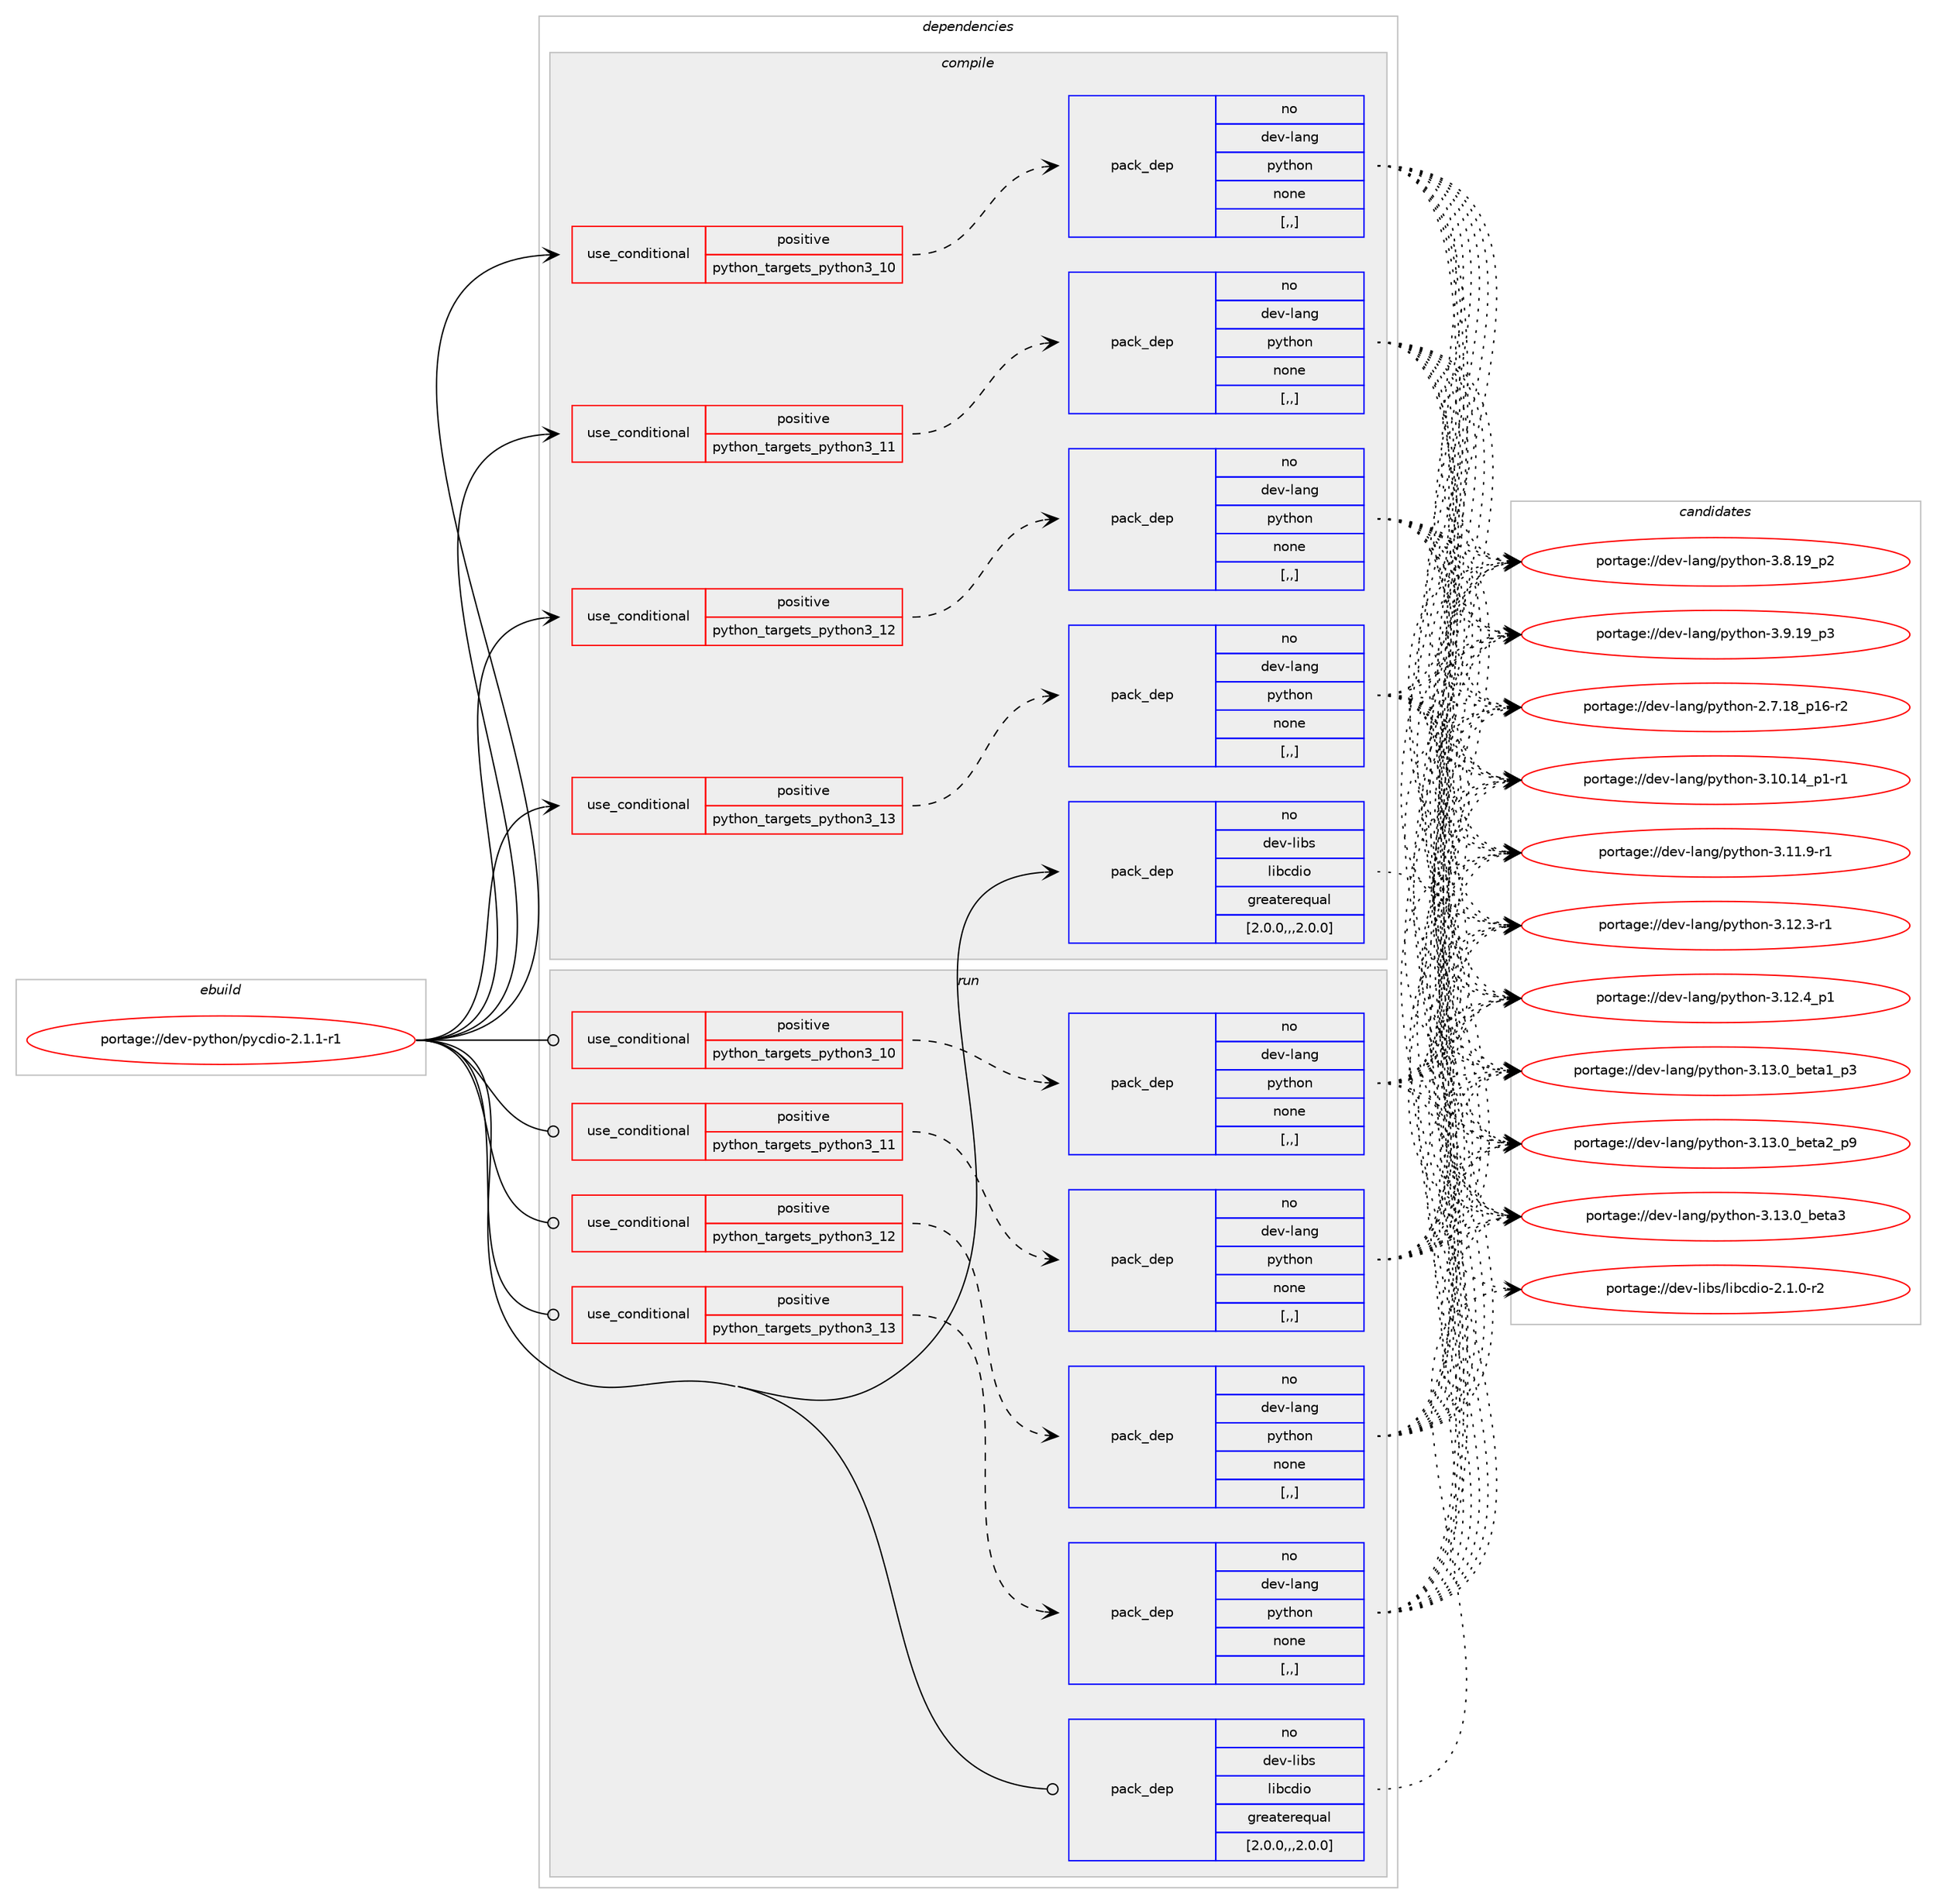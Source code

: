 digraph prolog {

# *************
# Graph options
# *************

newrank=true;
concentrate=true;
compound=true;
graph [rankdir=LR,fontname=Helvetica,fontsize=10,ranksep=1.5];#, ranksep=2.5, nodesep=0.2];
edge  [arrowhead=vee];
node  [fontname=Helvetica,fontsize=10];

# **********
# The ebuild
# **********

subgraph cluster_leftcol {
color=gray;
rank=same;
label=<<i>ebuild</i>>;
id [label="portage://dev-python/pycdio-2.1.1-r1", color=red, width=4, href="../dev-python/pycdio-2.1.1-r1.svg"];
}

# ****************
# The dependencies
# ****************

subgraph cluster_midcol {
color=gray;
label=<<i>dependencies</i>>;
subgraph cluster_compile {
fillcolor="#eeeeee";
style=filled;
label=<<i>compile</i>>;
subgraph cond35530 {
dependency152168 [label=<<TABLE BORDER="0" CELLBORDER="1" CELLSPACING="0" CELLPADDING="4"><TR><TD ROWSPAN="3" CELLPADDING="10">use_conditional</TD></TR><TR><TD>positive</TD></TR><TR><TD>python_targets_python3_10</TD></TR></TABLE>>, shape=none, color=red];
subgraph pack115421 {
dependency152169 [label=<<TABLE BORDER="0" CELLBORDER="1" CELLSPACING="0" CELLPADDING="4" WIDTH="220"><TR><TD ROWSPAN="6" CELLPADDING="30">pack_dep</TD></TR><TR><TD WIDTH="110">no</TD></TR><TR><TD>dev-lang</TD></TR><TR><TD>python</TD></TR><TR><TD>none</TD></TR><TR><TD>[,,]</TD></TR></TABLE>>, shape=none, color=blue];
}
dependency152168:e -> dependency152169:w [weight=20,style="dashed",arrowhead="vee"];
}
id:e -> dependency152168:w [weight=20,style="solid",arrowhead="vee"];
subgraph cond35531 {
dependency152170 [label=<<TABLE BORDER="0" CELLBORDER="1" CELLSPACING="0" CELLPADDING="4"><TR><TD ROWSPAN="3" CELLPADDING="10">use_conditional</TD></TR><TR><TD>positive</TD></TR><TR><TD>python_targets_python3_11</TD></TR></TABLE>>, shape=none, color=red];
subgraph pack115422 {
dependency152171 [label=<<TABLE BORDER="0" CELLBORDER="1" CELLSPACING="0" CELLPADDING="4" WIDTH="220"><TR><TD ROWSPAN="6" CELLPADDING="30">pack_dep</TD></TR><TR><TD WIDTH="110">no</TD></TR><TR><TD>dev-lang</TD></TR><TR><TD>python</TD></TR><TR><TD>none</TD></TR><TR><TD>[,,]</TD></TR></TABLE>>, shape=none, color=blue];
}
dependency152170:e -> dependency152171:w [weight=20,style="dashed",arrowhead="vee"];
}
id:e -> dependency152170:w [weight=20,style="solid",arrowhead="vee"];
subgraph cond35532 {
dependency152172 [label=<<TABLE BORDER="0" CELLBORDER="1" CELLSPACING="0" CELLPADDING="4"><TR><TD ROWSPAN="3" CELLPADDING="10">use_conditional</TD></TR><TR><TD>positive</TD></TR><TR><TD>python_targets_python3_12</TD></TR></TABLE>>, shape=none, color=red];
subgraph pack115423 {
dependency152173 [label=<<TABLE BORDER="0" CELLBORDER="1" CELLSPACING="0" CELLPADDING="4" WIDTH="220"><TR><TD ROWSPAN="6" CELLPADDING="30">pack_dep</TD></TR><TR><TD WIDTH="110">no</TD></TR><TR><TD>dev-lang</TD></TR><TR><TD>python</TD></TR><TR><TD>none</TD></TR><TR><TD>[,,]</TD></TR></TABLE>>, shape=none, color=blue];
}
dependency152172:e -> dependency152173:w [weight=20,style="dashed",arrowhead="vee"];
}
id:e -> dependency152172:w [weight=20,style="solid",arrowhead="vee"];
subgraph cond35533 {
dependency152174 [label=<<TABLE BORDER="0" CELLBORDER="1" CELLSPACING="0" CELLPADDING="4"><TR><TD ROWSPAN="3" CELLPADDING="10">use_conditional</TD></TR><TR><TD>positive</TD></TR><TR><TD>python_targets_python3_13</TD></TR></TABLE>>, shape=none, color=red];
subgraph pack115424 {
dependency152175 [label=<<TABLE BORDER="0" CELLBORDER="1" CELLSPACING="0" CELLPADDING="4" WIDTH="220"><TR><TD ROWSPAN="6" CELLPADDING="30">pack_dep</TD></TR><TR><TD WIDTH="110">no</TD></TR><TR><TD>dev-lang</TD></TR><TR><TD>python</TD></TR><TR><TD>none</TD></TR><TR><TD>[,,]</TD></TR></TABLE>>, shape=none, color=blue];
}
dependency152174:e -> dependency152175:w [weight=20,style="dashed",arrowhead="vee"];
}
id:e -> dependency152174:w [weight=20,style="solid",arrowhead="vee"];
subgraph pack115425 {
dependency152176 [label=<<TABLE BORDER="0" CELLBORDER="1" CELLSPACING="0" CELLPADDING="4" WIDTH="220"><TR><TD ROWSPAN="6" CELLPADDING="30">pack_dep</TD></TR><TR><TD WIDTH="110">no</TD></TR><TR><TD>dev-libs</TD></TR><TR><TD>libcdio</TD></TR><TR><TD>greaterequal</TD></TR><TR><TD>[2.0.0,,,2.0.0]</TD></TR></TABLE>>, shape=none, color=blue];
}
id:e -> dependency152176:w [weight=20,style="solid",arrowhead="vee"];
}
subgraph cluster_compileandrun {
fillcolor="#eeeeee";
style=filled;
label=<<i>compile and run</i>>;
}
subgraph cluster_run {
fillcolor="#eeeeee";
style=filled;
label=<<i>run</i>>;
subgraph cond35534 {
dependency152177 [label=<<TABLE BORDER="0" CELLBORDER="1" CELLSPACING="0" CELLPADDING="4"><TR><TD ROWSPAN="3" CELLPADDING="10">use_conditional</TD></TR><TR><TD>positive</TD></TR><TR><TD>python_targets_python3_10</TD></TR></TABLE>>, shape=none, color=red];
subgraph pack115426 {
dependency152178 [label=<<TABLE BORDER="0" CELLBORDER="1" CELLSPACING="0" CELLPADDING="4" WIDTH="220"><TR><TD ROWSPAN="6" CELLPADDING="30">pack_dep</TD></TR><TR><TD WIDTH="110">no</TD></TR><TR><TD>dev-lang</TD></TR><TR><TD>python</TD></TR><TR><TD>none</TD></TR><TR><TD>[,,]</TD></TR></TABLE>>, shape=none, color=blue];
}
dependency152177:e -> dependency152178:w [weight=20,style="dashed",arrowhead="vee"];
}
id:e -> dependency152177:w [weight=20,style="solid",arrowhead="odot"];
subgraph cond35535 {
dependency152179 [label=<<TABLE BORDER="0" CELLBORDER="1" CELLSPACING="0" CELLPADDING="4"><TR><TD ROWSPAN="3" CELLPADDING="10">use_conditional</TD></TR><TR><TD>positive</TD></TR><TR><TD>python_targets_python3_11</TD></TR></TABLE>>, shape=none, color=red];
subgraph pack115427 {
dependency152180 [label=<<TABLE BORDER="0" CELLBORDER="1" CELLSPACING="0" CELLPADDING="4" WIDTH="220"><TR><TD ROWSPAN="6" CELLPADDING="30">pack_dep</TD></TR><TR><TD WIDTH="110">no</TD></TR><TR><TD>dev-lang</TD></TR><TR><TD>python</TD></TR><TR><TD>none</TD></TR><TR><TD>[,,]</TD></TR></TABLE>>, shape=none, color=blue];
}
dependency152179:e -> dependency152180:w [weight=20,style="dashed",arrowhead="vee"];
}
id:e -> dependency152179:w [weight=20,style="solid",arrowhead="odot"];
subgraph cond35536 {
dependency152181 [label=<<TABLE BORDER="0" CELLBORDER="1" CELLSPACING="0" CELLPADDING="4"><TR><TD ROWSPAN="3" CELLPADDING="10">use_conditional</TD></TR><TR><TD>positive</TD></TR><TR><TD>python_targets_python3_12</TD></TR></TABLE>>, shape=none, color=red];
subgraph pack115428 {
dependency152182 [label=<<TABLE BORDER="0" CELLBORDER="1" CELLSPACING="0" CELLPADDING="4" WIDTH="220"><TR><TD ROWSPAN="6" CELLPADDING="30">pack_dep</TD></TR><TR><TD WIDTH="110">no</TD></TR><TR><TD>dev-lang</TD></TR><TR><TD>python</TD></TR><TR><TD>none</TD></TR><TR><TD>[,,]</TD></TR></TABLE>>, shape=none, color=blue];
}
dependency152181:e -> dependency152182:w [weight=20,style="dashed",arrowhead="vee"];
}
id:e -> dependency152181:w [weight=20,style="solid",arrowhead="odot"];
subgraph cond35537 {
dependency152183 [label=<<TABLE BORDER="0" CELLBORDER="1" CELLSPACING="0" CELLPADDING="4"><TR><TD ROWSPAN="3" CELLPADDING="10">use_conditional</TD></TR><TR><TD>positive</TD></TR><TR><TD>python_targets_python3_13</TD></TR></TABLE>>, shape=none, color=red];
subgraph pack115429 {
dependency152184 [label=<<TABLE BORDER="0" CELLBORDER="1" CELLSPACING="0" CELLPADDING="4" WIDTH="220"><TR><TD ROWSPAN="6" CELLPADDING="30">pack_dep</TD></TR><TR><TD WIDTH="110">no</TD></TR><TR><TD>dev-lang</TD></TR><TR><TD>python</TD></TR><TR><TD>none</TD></TR><TR><TD>[,,]</TD></TR></TABLE>>, shape=none, color=blue];
}
dependency152183:e -> dependency152184:w [weight=20,style="dashed",arrowhead="vee"];
}
id:e -> dependency152183:w [weight=20,style="solid",arrowhead="odot"];
subgraph pack115430 {
dependency152185 [label=<<TABLE BORDER="0" CELLBORDER="1" CELLSPACING="0" CELLPADDING="4" WIDTH="220"><TR><TD ROWSPAN="6" CELLPADDING="30">pack_dep</TD></TR><TR><TD WIDTH="110">no</TD></TR><TR><TD>dev-libs</TD></TR><TR><TD>libcdio</TD></TR><TR><TD>greaterequal</TD></TR><TR><TD>[2.0.0,,,2.0.0]</TD></TR></TABLE>>, shape=none, color=blue];
}
id:e -> dependency152185:w [weight=20,style="solid",arrowhead="odot"];
}
}

# **************
# The candidates
# **************

subgraph cluster_choices {
rank=same;
color=gray;
label=<<i>candidates</i>>;

subgraph choice115421 {
color=black;
nodesep=1;
choice100101118451089711010347112121116104111110455046554649569511249544511450 [label="portage://dev-lang/python-2.7.18_p16-r2", color=red, width=4,href="../dev-lang/python-2.7.18_p16-r2.svg"];
choice100101118451089711010347112121116104111110455146494846495295112494511449 [label="portage://dev-lang/python-3.10.14_p1-r1", color=red, width=4,href="../dev-lang/python-3.10.14_p1-r1.svg"];
choice100101118451089711010347112121116104111110455146494946574511449 [label="portage://dev-lang/python-3.11.9-r1", color=red, width=4,href="../dev-lang/python-3.11.9-r1.svg"];
choice100101118451089711010347112121116104111110455146495046514511449 [label="portage://dev-lang/python-3.12.3-r1", color=red, width=4,href="../dev-lang/python-3.12.3-r1.svg"];
choice100101118451089711010347112121116104111110455146495046529511249 [label="portage://dev-lang/python-3.12.4_p1", color=red, width=4,href="../dev-lang/python-3.12.4_p1.svg"];
choice10010111845108971101034711212111610411111045514649514648959810111697499511251 [label="portage://dev-lang/python-3.13.0_beta1_p3", color=red, width=4,href="../dev-lang/python-3.13.0_beta1_p3.svg"];
choice10010111845108971101034711212111610411111045514649514648959810111697509511257 [label="portage://dev-lang/python-3.13.0_beta2_p9", color=red, width=4,href="../dev-lang/python-3.13.0_beta2_p9.svg"];
choice1001011184510897110103471121211161041111104551464951464895981011169751 [label="portage://dev-lang/python-3.13.0_beta3", color=red, width=4,href="../dev-lang/python-3.13.0_beta3.svg"];
choice100101118451089711010347112121116104111110455146564649579511250 [label="portage://dev-lang/python-3.8.19_p2", color=red, width=4,href="../dev-lang/python-3.8.19_p2.svg"];
choice100101118451089711010347112121116104111110455146574649579511251 [label="portage://dev-lang/python-3.9.19_p3", color=red, width=4,href="../dev-lang/python-3.9.19_p3.svg"];
dependency152169:e -> choice100101118451089711010347112121116104111110455046554649569511249544511450:w [style=dotted,weight="100"];
dependency152169:e -> choice100101118451089711010347112121116104111110455146494846495295112494511449:w [style=dotted,weight="100"];
dependency152169:e -> choice100101118451089711010347112121116104111110455146494946574511449:w [style=dotted,weight="100"];
dependency152169:e -> choice100101118451089711010347112121116104111110455146495046514511449:w [style=dotted,weight="100"];
dependency152169:e -> choice100101118451089711010347112121116104111110455146495046529511249:w [style=dotted,weight="100"];
dependency152169:e -> choice10010111845108971101034711212111610411111045514649514648959810111697499511251:w [style=dotted,weight="100"];
dependency152169:e -> choice10010111845108971101034711212111610411111045514649514648959810111697509511257:w [style=dotted,weight="100"];
dependency152169:e -> choice1001011184510897110103471121211161041111104551464951464895981011169751:w [style=dotted,weight="100"];
dependency152169:e -> choice100101118451089711010347112121116104111110455146564649579511250:w [style=dotted,weight="100"];
dependency152169:e -> choice100101118451089711010347112121116104111110455146574649579511251:w [style=dotted,weight="100"];
}
subgraph choice115422 {
color=black;
nodesep=1;
choice100101118451089711010347112121116104111110455046554649569511249544511450 [label="portage://dev-lang/python-2.7.18_p16-r2", color=red, width=4,href="../dev-lang/python-2.7.18_p16-r2.svg"];
choice100101118451089711010347112121116104111110455146494846495295112494511449 [label="portage://dev-lang/python-3.10.14_p1-r1", color=red, width=4,href="../dev-lang/python-3.10.14_p1-r1.svg"];
choice100101118451089711010347112121116104111110455146494946574511449 [label="portage://dev-lang/python-3.11.9-r1", color=red, width=4,href="../dev-lang/python-3.11.9-r1.svg"];
choice100101118451089711010347112121116104111110455146495046514511449 [label="portage://dev-lang/python-3.12.3-r1", color=red, width=4,href="../dev-lang/python-3.12.3-r1.svg"];
choice100101118451089711010347112121116104111110455146495046529511249 [label="portage://dev-lang/python-3.12.4_p1", color=red, width=4,href="../dev-lang/python-3.12.4_p1.svg"];
choice10010111845108971101034711212111610411111045514649514648959810111697499511251 [label="portage://dev-lang/python-3.13.0_beta1_p3", color=red, width=4,href="../dev-lang/python-3.13.0_beta1_p3.svg"];
choice10010111845108971101034711212111610411111045514649514648959810111697509511257 [label="portage://dev-lang/python-3.13.0_beta2_p9", color=red, width=4,href="../dev-lang/python-3.13.0_beta2_p9.svg"];
choice1001011184510897110103471121211161041111104551464951464895981011169751 [label="portage://dev-lang/python-3.13.0_beta3", color=red, width=4,href="../dev-lang/python-3.13.0_beta3.svg"];
choice100101118451089711010347112121116104111110455146564649579511250 [label="portage://dev-lang/python-3.8.19_p2", color=red, width=4,href="../dev-lang/python-3.8.19_p2.svg"];
choice100101118451089711010347112121116104111110455146574649579511251 [label="portage://dev-lang/python-3.9.19_p3", color=red, width=4,href="../dev-lang/python-3.9.19_p3.svg"];
dependency152171:e -> choice100101118451089711010347112121116104111110455046554649569511249544511450:w [style=dotted,weight="100"];
dependency152171:e -> choice100101118451089711010347112121116104111110455146494846495295112494511449:w [style=dotted,weight="100"];
dependency152171:e -> choice100101118451089711010347112121116104111110455146494946574511449:w [style=dotted,weight="100"];
dependency152171:e -> choice100101118451089711010347112121116104111110455146495046514511449:w [style=dotted,weight="100"];
dependency152171:e -> choice100101118451089711010347112121116104111110455146495046529511249:w [style=dotted,weight="100"];
dependency152171:e -> choice10010111845108971101034711212111610411111045514649514648959810111697499511251:w [style=dotted,weight="100"];
dependency152171:e -> choice10010111845108971101034711212111610411111045514649514648959810111697509511257:w [style=dotted,weight="100"];
dependency152171:e -> choice1001011184510897110103471121211161041111104551464951464895981011169751:w [style=dotted,weight="100"];
dependency152171:e -> choice100101118451089711010347112121116104111110455146564649579511250:w [style=dotted,weight="100"];
dependency152171:e -> choice100101118451089711010347112121116104111110455146574649579511251:w [style=dotted,weight="100"];
}
subgraph choice115423 {
color=black;
nodesep=1;
choice100101118451089711010347112121116104111110455046554649569511249544511450 [label="portage://dev-lang/python-2.7.18_p16-r2", color=red, width=4,href="../dev-lang/python-2.7.18_p16-r2.svg"];
choice100101118451089711010347112121116104111110455146494846495295112494511449 [label="portage://dev-lang/python-3.10.14_p1-r1", color=red, width=4,href="../dev-lang/python-3.10.14_p1-r1.svg"];
choice100101118451089711010347112121116104111110455146494946574511449 [label="portage://dev-lang/python-3.11.9-r1", color=red, width=4,href="../dev-lang/python-3.11.9-r1.svg"];
choice100101118451089711010347112121116104111110455146495046514511449 [label="portage://dev-lang/python-3.12.3-r1", color=red, width=4,href="../dev-lang/python-3.12.3-r1.svg"];
choice100101118451089711010347112121116104111110455146495046529511249 [label="portage://dev-lang/python-3.12.4_p1", color=red, width=4,href="../dev-lang/python-3.12.4_p1.svg"];
choice10010111845108971101034711212111610411111045514649514648959810111697499511251 [label="portage://dev-lang/python-3.13.0_beta1_p3", color=red, width=4,href="../dev-lang/python-3.13.0_beta1_p3.svg"];
choice10010111845108971101034711212111610411111045514649514648959810111697509511257 [label="portage://dev-lang/python-3.13.0_beta2_p9", color=red, width=4,href="../dev-lang/python-3.13.0_beta2_p9.svg"];
choice1001011184510897110103471121211161041111104551464951464895981011169751 [label="portage://dev-lang/python-3.13.0_beta3", color=red, width=4,href="../dev-lang/python-3.13.0_beta3.svg"];
choice100101118451089711010347112121116104111110455146564649579511250 [label="portage://dev-lang/python-3.8.19_p2", color=red, width=4,href="../dev-lang/python-3.8.19_p2.svg"];
choice100101118451089711010347112121116104111110455146574649579511251 [label="portage://dev-lang/python-3.9.19_p3", color=red, width=4,href="../dev-lang/python-3.9.19_p3.svg"];
dependency152173:e -> choice100101118451089711010347112121116104111110455046554649569511249544511450:w [style=dotted,weight="100"];
dependency152173:e -> choice100101118451089711010347112121116104111110455146494846495295112494511449:w [style=dotted,weight="100"];
dependency152173:e -> choice100101118451089711010347112121116104111110455146494946574511449:w [style=dotted,weight="100"];
dependency152173:e -> choice100101118451089711010347112121116104111110455146495046514511449:w [style=dotted,weight="100"];
dependency152173:e -> choice100101118451089711010347112121116104111110455146495046529511249:w [style=dotted,weight="100"];
dependency152173:e -> choice10010111845108971101034711212111610411111045514649514648959810111697499511251:w [style=dotted,weight="100"];
dependency152173:e -> choice10010111845108971101034711212111610411111045514649514648959810111697509511257:w [style=dotted,weight="100"];
dependency152173:e -> choice1001011184510897110103471121211161041111104551464951464895981011169751:w [style=dotted,weight="100"];
dependency152173:e -> choice100101118451089711010347112121116104111110455146564649579511250:w [style=dotted,weight="100"];
dependency152173:e -> choice100101118451089711010347112121116104111110455146574649579511251:w [style=dotted,weight="100"];
}
subgraph choice115424 {
color=black;
nodesep=1;
choice100101118451089711010347112121116104111110455046554649569511249544511450 [label="portage://dev-lang/python-2.7.18_p16-r2", color=red, width=4,href="../dev-lang/python-2.7.18_p16-r2.svg"];
choice100101118451089711010347112121116104111110455146494846495295112494511449 [label="portage://dev-lang/python-3.10.14_p1-r1", color=red, width=4,href="../dev-lang/python-3.10.14_p1-r1.svg"];
choice100101118451089711010347112121116104111110455146494946574511449 [label="portage://dev-lang/python-3.11.9-r1", color=red, width=4,href="../dev-lang/python-3.11.9-r1.svg"];
choice100101118451089711010347112121116104111110455146495046514511449 [label="portage://dev-lang/python-3.12.3-r1", color=red, width=4,href="../dev-lang/python-3.12.3-r1.svg"];
choice100101118451089711010347112121116104111110455146495046529511249 [label="portage://dev-lang/python-3.12.4_p1", color=red, width=4,href="../dev-lang/python-3.12.4_p1.svg"];
choice10010111845108971101034711212111610411111045514649514648959810111697499511251 [label="portage://dev-lang/python-3.13.0_beta1_p3", color=red, width=4,href="../dev-lang/python-3.13.0_beta1_p3.svg"];
choice10010111845108971101034711212111610411111045514649514648959810111697509511257 [label="portage://dev-lang/python-3.13.0_beta2_p9", color=red, width=4,href="../dev-lang/python-3.13.0_beta2_p9.svg"];
choice1001011184510897110103471121211161041111104551464951464895981011169751 [label="portage://dev-lang/python-3.13.0_beta3", color=red, width=4,href="../dev-lang/python-3.13.0_beta3.svg"];
choice100101118451089711010347112121116104111110455146564649579511250 [label="portage://dev-lang/python-3.8.19_p2", color=red, width=4,href="../dev-lang/python-3.8.19_p2.svg"];
choice100101118451089711010347112121116104111110455146574649579511251 [label="portage://dev-lang/python-3.9.19_p3", color=red, width=4,href="../dev-lang/python-3.9.19_p3.svg"];
dependency152175:e -> choice100101118451089711010347112121116104111110455046554649569511249544511450:w [style=dotted,weight="100"];
dependency152175:e -> choice100101118451089711010347112121116104111110455146494846495295112494511449:w [style=dotted,weight="100"];
dependency152175:e -> choice100101118451089711010347112121116104111110455146494946574511449:w [style=dotted,weight="100"];
dependency152175:e -> choice100101118451089711010347112121116104111110455146495046514511449:w [style=dotted,weight="100"];
dependency152175:e -> choice100101118451089711010347112121116104111110455146495046529511249:w [style=dotted,weight="100"];
dependency152175:e -> choice10010111845108971101034711212111610411111045514649514648959810111697499511251:w [style=dotted,weight="100"];
dependency152175:e -> choice10010111845108971101034711212111610411111045514649514648959810111697509511257:w [style=dotted,weight="100"];
dependency152175:e -> choice1001011184510897110103471121211161041111104551464951464895981011169751:w [style=dotted,weight="100"];
dependency152175:e -> choice100101118451089711010347112121116104111110455146564649579511250:w [style=dotted,weight="100"];
dependency152175:e -> choice100101118451089711010347112121116104111110455146574649579511251:w [style=dotted,weight="100"];
}
subgraph choice115425 {
color=black;
nodesep=1;
choice10010111845108105981154710810598991001051114550464946484511450 [label="portage://dev-libs/libcdio-2.1.0-r2", color=red, width=4,href="../dev-libs/libcdio-2.1.0-r2.svg"];
dependency152176:e -> choice10010111845108105981154710810598991001051114550464946484511450:w [style=dotted,weight="100"];
}
subgraph choice115426 {
color=black;
nodesep=1;
choice100101118451089711010347112121116104111110455046554649569511249544511450 [label="portage://dev-lang/python-2.7.18_p16-r2", color=red, width=4,href="../dev-lang/python-2.7.18_p16-r2.svg"];
choice100101118451089711010347112121116104111110455146494846495295112494511449 [label="portage://dev-lang/python-3.10.14_p1-r1", color=red, width=4,href="../dev-lang/python-3.10.14_p1-r1.svg"];
choice100101118451089711010347112121116104111110455146494946574511449 [label="portage://dev-lang/python-3.11.9-r1", color=red, width=4,href="../dev-lang/python-3.11.9-r1.svg"];
choice100101118451089711010347112121116104111110455146495046514511449 [label="portage://dev-lang/python-3.12.3-r1", color=red, width=4,href="../dev-lang/python-3.12.3-r1.svg"];
choice100101118451089711010347112121116104111110455146495046529511249 [label="portage://dev-lang/python-3.12.4_p1", color=red, width=4,href="../dev-lang/python-3.12.4_p1.svg"];
choice10010111845108971101034711212111610411111045514649514648959810111697499511251 [label="portage://dev-lang/python-3.13.0_beta1_p3", color=red, width=4,href="../dev-lang/python-3.13.0_beta1_p3.svg"];
choice10010111845108971101034711212111610411111045514649514648959810111697509511257 [label="portage://dev-lang/python-3.13.0_beta2_p9", color=red, width=4,href="../dev-lang/python-3.13.0_beta2_p9.svg"];
choice1001011184510897110103471121211161041111104551464951464895981011169751 [label="portage://dev-lang/python-3.13.0_beta3", color=red, width=4,href="../dev-lang/python-3.13.0_beta3.svg"];
choice100101118451089711010347112121116104111110455146564649579511250 [label="portage://dev-lang/python-3.8.19_p2", color=red, width=4,href="../dev-lang/python-3.8.19_p2.svg"];
choice100101118451089711010347112121116104111110455146574649579511251 [label="portage://dev-lang/python-3.9.19_p3", color=red, width=4,href="../dev-lang/python-3.9.19_p3.svg"];
dependency152178:e -> choice100101118451089711010347112121116104111110455046554649569511249544511450:w [style=dotted,weight="100"];
dependency152178:e -> choice100101118451089711010347112121116104111110455146494846495295112494511449:w [style=dotted,weight="100"];
dependency152178:e -> choice100101118451089711010347112121116104111110455146494946574511449:w [style=dotted,weight="100"];
dependency152178:e -> choice100101118451089711010347112121116104111110455146495046514511449:w [style=dotted,weight="100"];
dependency152178:e -> choice100101118451089711010347112121116104111110455146495046529511249:w [style=dotted,weight="100"];
dependency152178:e -> choice10010111845108971101034711212111610411111045514649514648959810111697499511251:w [style=dotted,weight="100"];
dependency152178:e -> choice10010111845108971101034711212111610411111045514649514648959810111697509511257:w [style=dotted,weight="100"];
dependency152178:e -> choice1001011184510897110103471121211161041111104551464951464895981011169751:w [style=dotted,weight="100"];
dependency152178:e -> choice100101118451089711010347112121116104111110455146564649579511250:w [style=dotted,weight="100"];
dependency152178:e -> choice100101118451089711010347112121116104111110455146574649579511251:w [style=dotted,weight="100"];
}
subgraph choice115427 {
color=black;
nodesep=1;
choice100101118451089711010347112121116104111110455046554649569511249544511450 [label="portage://dev-lang/python-2.7.18_p16-r2", color=red, width=4,href="../dev-lang/python-2.7.18_p16-r2.svg"];
choice100101118451089711010347112121116104111110455146494846495295112494511449 [label="portage://dev-lang/python-3.10.14_p1-r1", color=red, width=4,href="../dev-lang/python-3.10.14_p1-r1.svg"];
choice100101118451089711010347112121116104111110455146494946574511449 [label="portage://dev-lang/python-3.11.9-r1", color=red, width=4,href="../dev-lang/python-3.11.9-r1.svg"];
choice100101118451089711010347112121116104111110455146495046514511449 [label="portage://dev-lang/python-3.12.3-r1", color=red, width=4,href="../dev-lang/python-3.12.3-r1.svg"];
choice100101118451089711010347112121116104111110455146495046529511249 [label="portage://dev-lang/python-3.12.4_p1", color=red, width=4,href="../dev-lang/python-3.12.4_p1.svg"];
choice10010111845108971101034711212111610411111045514649514648959810111697499511251 [label="portage://dev-lang/python-3.13.0_beta1_p3", color=red, width=4,href="../dev-lang/python-3.13.0_beta1_p3.svg"];
choice10010111845108971101034711212111610411111045514649514648959810111697509511257 [label="portage://dev-lang/python-3.13.0_beta2_p9", color=red, width=4,href="../dev-lang/python-3.13.0_beta2_p9.svg"];
choice1001011184510897110103471121211161041111104551464951464895981011169751 [label="portage://dev-lang/python-3.13.0_beta3", color=red, width=4,href="../dev-lang/python-3.13.0_beta3.svg"];
choice100101118451089711010347112121116104111110455146564649579511250 [label="portage://dev-lang/python-3.8.19_p2", color=red, width=4,href="../dev-lang/python-3.8.19_p2.svg"];
choice100101118451089711010347112121116104111110455146574649579511251 [label="portage://dev-lang/python-3.9.19_p3", color=red, width=4,href="../dev-lang/python-3.9.19_p3.svg"];
dependency152180:e -> choice100101118451089711010347112121116104111110455046554649569511249544511450:w [style=dotted,weight="100"];
dependency152180:e -> choice100101118451089711010347112121116104111110455146494846495295112494511449:w [style=dotted,weight="100"];
dependency152180:e -> choice100101118451089711010347112121116104111110455146494946574511449:w [style=dotted,weight="100"];
dependency152180:e -> choice100101118451089711010347112121116104111110455146495046514511449:w [style=dotted,weight="100"];
dependency152180:e -> choice100101118451089711010347112121116104111110455146495046529511249:w [style=dotted,weight="100"];
dependency152180:e -> choice10010111845108971101034711212111610411111045514649514648959810111697499511251:w [style=dotted,weight="100"];
dependency152180:e -> choice10010111845108971101034711212111610411111045514649514648959810111697509511257:w [style=dotted,weight="100"];
dependency152180:e -> choice1001011184510897110103471121211161041111104551464951464895981011169751:w [style=dotted,weight="100"];
dependency152180:e -> choice100101118451089711010347112121116104111110455146564649579511250:w [style=dotted,weight="100"];
dependency152180:e -> choice100101118451089711010347112121116104111110455146574649579511251:w [style=dotted,weight="100"];
}
subgraph choice115428 {
color=black;
nodesep=1;
choice100101118451089711010347112121116104111110455046554649569511249544511450 [label="portage://dev-lang/python-2.7.18_p16-r2", color=red, width=4,href="../dev-lang/python-2.7.18_p16-r2.svg"];
choice100101118451089711010347112121116104111110455146494846495295112494511449 [label="portage://dev-lang/python-3.10.14_p1-r1", color=red, width=4,href="../dev-lang/python-3.10.14_p1-r1.svg"];
choice100101118451089711010347112121116104111110455146494946574511449 [label="portage://dev-lang/python-3.11.9-r1", color=red, width=4,href="../dev-lang/python-3.11.9-r1.svg"];
choice100101118451089711010347112121116104111110455146495046514511449 [label="portage://dev-lang/python-3.12.3-r1", color=red, width=4,href="../dev-lang/python-3.12.3-r1.svg"];
choice100101118451089711010347112121116104111110455146495046529511249 [label="portage://dev-lang/python-3.12.4_p1", color=red, width=4,href="../dev-lang/python-3.12.4_p1.svg"];
choice10010111845108971101034711212111610411111045514649514648959810111697499511251 [label="portage://dev-lang/python-3.13.0_beta1_p3", color=red, width=4,href="../dev-lang/python-3.13.0_beta1_p3.svg"];
choice10010111845108971101034711212111610411111045514649514648959810111697509511257 [label="portage://dev-lang/python-3.13.0_beta2_p9", color=red, width=4,href="../dev-lang/python-3.13.0_beta2_p9.svg"];
choice1001011184510897110103471121211161041111104551464951464895981011169751 [label="portage://dev-lang/python-3.13.0_beta3", color=red, width=4,href="../dev-lang/python-3.13.0_beta3.svg"];
choice100101118451089711010347112121116104111110455146564649579511250 [label="portage://dev-lang/python-3.8.19_p2", color=red, width=4,href="../dev-lang/python-3.8.19_p2.svg"];
choice100101118451089711010347112121116104111110455146574649579511251 [label="portage://dev-lang/python-3.9.19_p3", color=red, width=4,href="../dev-lang/python-3.9.19_p3.svg"];
dependency152182:e -> choice100101118451089711010347112121116104111110455046554649569511249544511450:w [style=dotted,weight="100"];
dependency152182:e -> choice100101118451089711010347112121116104111110455146494846495295112494511449:w [style=dotted,weight="100"];
dependency152182:e -> choice100101118451089711010347112121116104111110455146494946574511449:w [style=dotted,weight="100"];
dependency152182:e -> choice100101118451089711010347112121116104111110455146495046514511449:w [style=dotted,weight="100"];
dependency152182:e -> choice100101118451089711010347112121116104111110455146495046529511249:w [style=dotted,weight="100"];
dependency152182:e -> choice10010111845108971101034711212111610411111045514649514648959810111697499511251:w [style=dotted,weight="100"];
dependency152182:e -> choice10010111845108971101034711212111610411111045514649514648959810111697509511257:w [style=dotted,weight="100"];
dependency152182:e -> choice1001011184510897110103471121211161041111104551464951464895981011169751:w [style=dotted,weight="100"];
dependency152182:e -> choice100101118451089711010347112121116104111110455146564649579511250:w [style=dotted,weight="100"];
dependency152182:e -> choice100101118451089711010347112121116104111110455146574649579511251:w [style=dotted,weight="100"];
}
subgraph choice115429 {
color=black;
nodesep=1;
choice100101118451089711010347112121116104111110455046554649569511249544511450 [label="portage://dev-lang/python-2.7.18_p16-r2", color=red, width=4,href="../dev-lang/python-2.7.18_p16-r2.svg"];
choice100101118451089711010347112121116104111110455146494846495295112494511449 [label="portage://dev-lang/python-3.10.14_p1-r1", color=red, width=4,href="../dev-lang/python-3.10.14_p1-r1.svg"];
choice100101118451089711010347112121116104111110455146494946574511449 [label="portage://dev-lang/python-3.11.9-r1", color=red, width=4,href="../dev-lang/python-3.11.9-r1.svg"];
choice100101118451089711010347112121116104111110455146495046514511449 [label="portage://dev-lang/python-3.12.3-r1", color=red, width=4,href="../dev-lang/python-3.12.3-r1.svg"];
choice100101118451089711010347112121116104111110455146495046529511249 [label="portage://dev-lang/python-3.12.4_p1", color=red, width=4,href="../dev-lang/python-3.12.4_p1.svg"];
choice10010111845108971101034711212111610411111045514649514648959810111697499511251 [label="portage://dev-lang/python-3.13.0_beta1_p3", color=red, width=4,href="../dev-lang/python-3.13.0_beta1_p3.svg"];
choice10010111845108971101034711212111610411111045514649514648959810111697509511257 [label="portage://dev-lang/python-3.13.0_beta2_p9", color=red, width=4,href="../dev-lang/python-3.13.0_beta2_p9.svg"];
choice1001011184510897110103471121211161041111104551464951464895981011169751 [label="portage://dev-lang/python-3.13.0_beta3", color=red, width=4,href="../dev-lang/python-3.13.0_beta3.svg"];
choice100101118451089711010347112121116104111110455146564649579511250 [label="portage://dev-lang/python-3.8.19_p2", color=red, width=4,href="../dev-lang/python-3.8.19_p2.svg"];
choice100101118451089711010347112121116104111110455146574649579511251 [label="portage://dev-lang/python-3.9.19_p3", color=red, width=4,href="../dev-lang/python-3.9.19_p3.svg"];
dependency152184:e -> choice100101118451089711010347112121116104111110455046554649569511249544511450:w [style=dotted,weight="100"];
dependency152184:e -> choice100101118451089711010347112121116104111110455146494846495295112494511449:w [style=dotted,weight="100"];
dependency152184:e -> choice100101118451089711010347112121116104111110455146494946574511449:w [style=dotted,weight="100"];
dependency152184:e -> choice100101118451089711010347112121116104111110455146495046514511449:w [style=dotted,weight="100"];
dependency152184:e -> choice100101118451089711010347112121116104111110455146495046529511249:w [style=dotted,weight="100"];
dependency152184:e -> choice10010111845108971101034711212111610411111045514649514648959810111697499511251:w [style=dotted,weight="100"];
dependency152184:e -> choice10010111845108971101034711212111610411111045514649514648959810111697509511257:w [style=dotted,weight="100"];
dependency152184:e -> choice1001011184510897110103471121211161041111104551464951464895981011169751:w [style=dotted,weight="100"];
dependency152184:e -> choice100101118451089711010347112121116104111110455146564649579511250:w [style=dotted,weight="100"];
dependency152184:e -> choice100101118451089711010347112121116104111110455146574649579511251:w [style=dotted,weight="100"];
}
subgraph choice115430 {
color=black;
nodesep=1;
choice10010111845108105981154710810598991001051114550464946484511450 [label="portage://dev-libs/libcdio-2.1.0-r2", color=red, width=4,href="../dev-libs/libcdio-2.1.0-r2.svg"];
dependency152185:e -> choice10010111845108105981154710810598991001051114550464946484511450:w [style=dotted,weight="100"];
}
}

}
